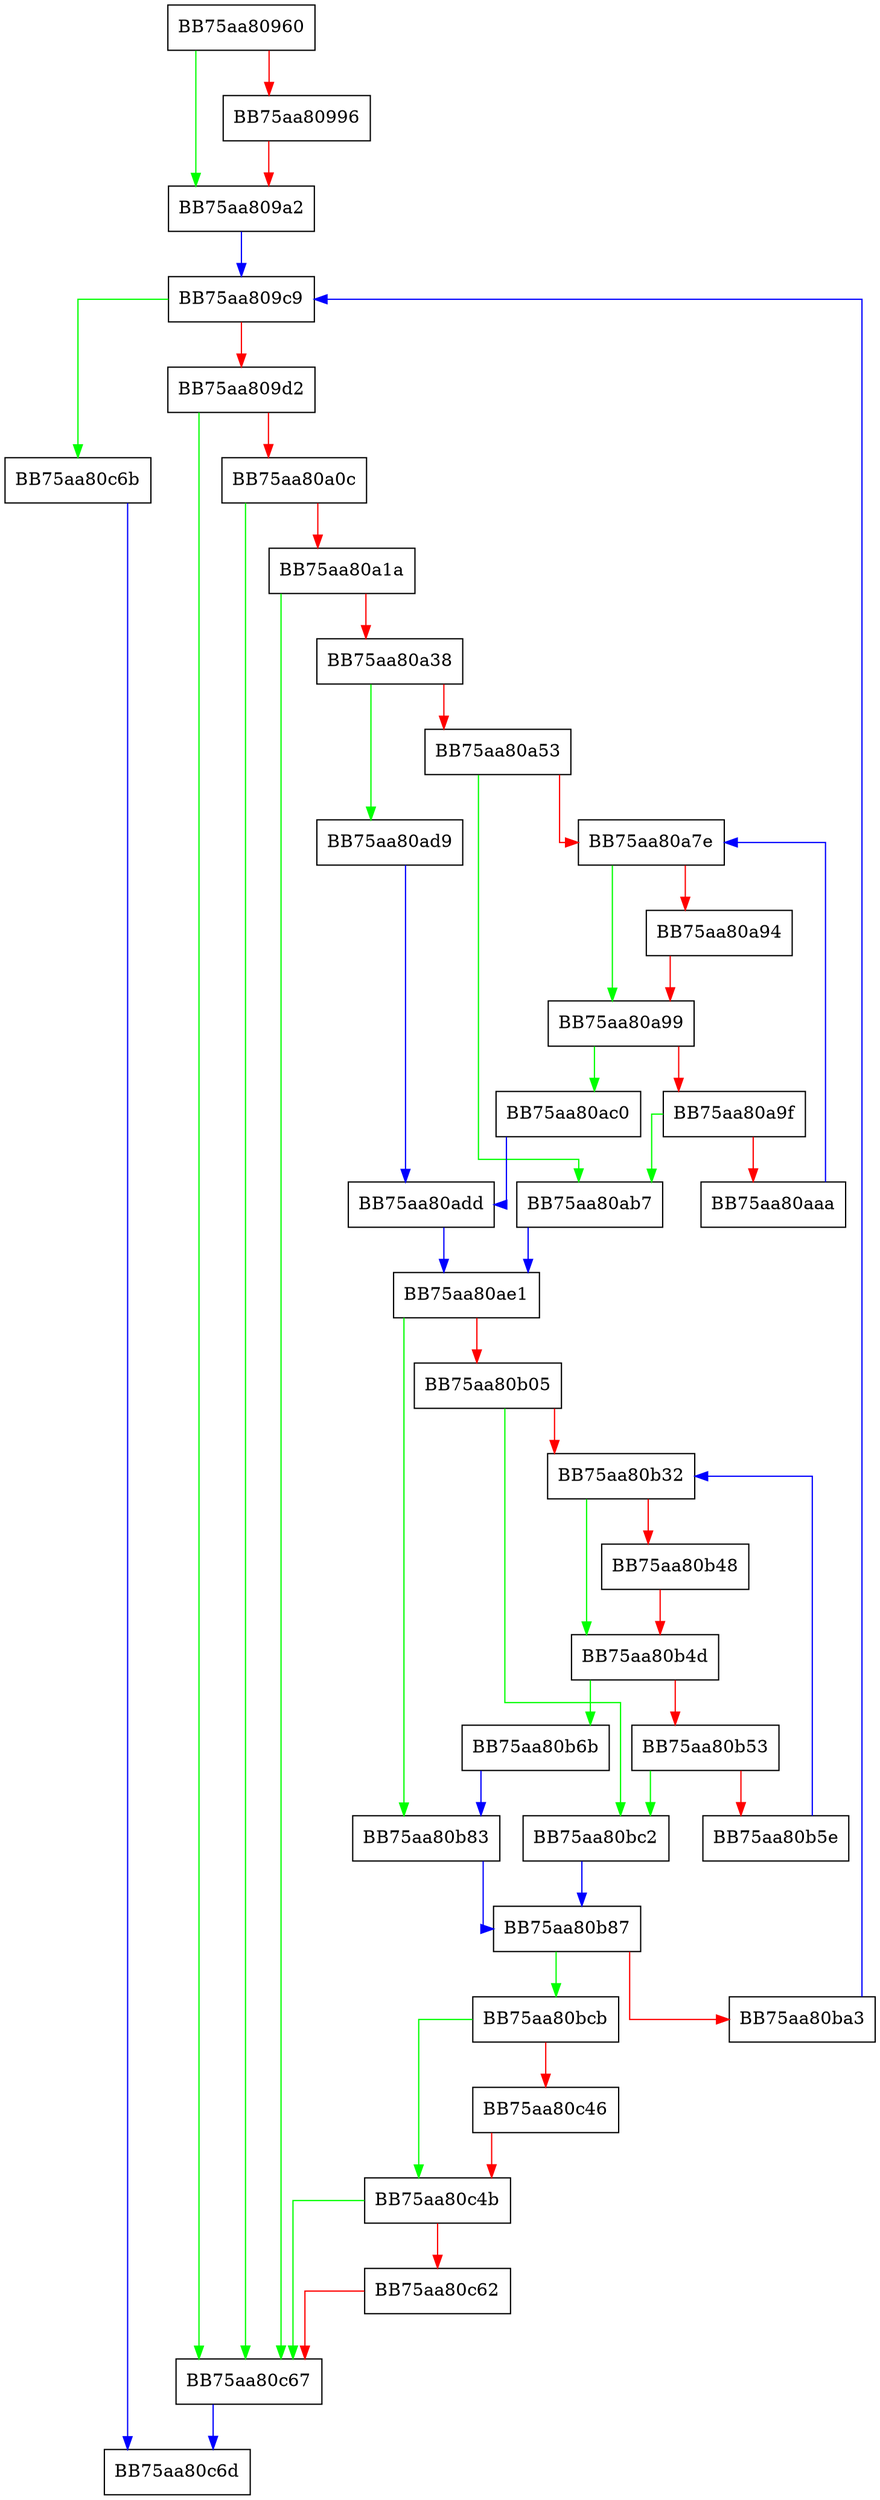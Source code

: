 digraph load_shared_pages {
  node [shape="box"];
  graph [splines=ortho];
  BB75aa80960 -> BB75aa809a2 [color="green"];
  BB75aa80960 -> BB75aa80996 [color="red"];
  BB75aa80996 -> BB75aa809a2 [color="red"];
  BB75aa809a2 -> BB75aa809c9 [color="blue"];
  BB75aa809c9 -> BB75aa80c6b [color="green"];
  BB75aa809c9 -> BB75aa809d2 [color="red"];
  BB75aa809d2 -> BB75aa80c67 [color="green"];
  BB75aa809d2 -> BB75aa80a0c [color="red"];
  BB75aa80a0c -> BB75aa80c67 [color="green"];
  BB75aa80a0c -> BB75aa80a1a [color="red"];
  BB75aa80a1a -> BB75aa80c67 [color="green"];
  BB75aa80a1a -> BB75aa80a38 [color="red"];
  BB75aa80a38 -> BB75aa80ad9 [color="green"];
  BB75aa80a38 -> BB75aa80a53 [color="red"];
  BB75aa80a53 -> BB75aa80ab7 [color="green"];
  BB75aa80a53 -> BB75aa80a7e [color="red"];
  BB75aa80a7e -> BB75aa80a99 [color="green"];
  BB75aa80a7e -> BB75aa80a94 [color="red"];
  BB75aa80a94 -> BB75aa80a99 [color="red"];
  BB75aa80a99 -> BB75aa80ac0 [color="green"];
  BB75aa80a99 -> BB75aa80a9f [color="red"];
  BB75aa80a9f -> BB75aa80ab7 [color="green"];
  BB75aa80a9f -> BB75aa80aaa [color="red"];
  BB75aa80aaa -> BB75aa80a7e [color="blue"];
  BB75aa80ab7 -> BB75aa80ae1 [color="blue"];
  BB75aa80ac0 -> BB75aa80add [color="blue"];
  BB75aa80ad9 -> BB75aa80add [color="blue"];
  BB75aa80add -> BB75aa80ae1 [color="blue"];
  BB75aa80ae1 -> BB75aa80b83 [color="green"];
  BB75aa80ae1 -> BB75aa80b05 [color="red"];
  BB75aa80b05 -> BB75aa80bc2 [color="green"];
  BB75aa80b05 -> BB75aa80b32 [color="red"];
  BB75aa80b32 -> BB75aa80b4d [color="green"];
  BB75aa80b32 -> BB75aa80b48 [color="red"];
  BB75aa80b48 -> BB75aa80b4d [color="red"];
  BB75aa80b4d -> BB75aa80b6b [color="green"];
  BB75aa80b4d -> BB75aa80b53 [color="red"];
  BB75aa80b53 -> BB75aa80bc2 [color="green"];
  BB75aa80b53 -> BB75aa80b5e [color="red"];
  BB75aa80b5e -> BB75aa80b32 [color="blue"];
  BB75aa80b6b -> BB75aa80b83 [color="blue"];
  BB75aa80b83 -> BB75aa80b87 [color="blue"];
  BB75aa80b87 -> BB75aa80bcb [color="green"];
  BB75aa80b87 -> BB75aa80ba3 [color="red"];
  BB75aa80ba3 -> BB75aa809c9 [color="blue"];
  BB75aa80bc2 -> BB75aa80b87 [color="blue"];
  BB75aa80bcb -> BB75aa80c4b [color="green"];
  BB75aa80bcb -> BB75aa80c46 [color="red"];
  BB75aa80c46 -> BB75aa80c4b [color="red"];
  BB75aa80c4b -> BB75aa80c67 [color="green"];
  BB75aa80c4b -> BB75aa80c62 [color="red"];
  BB75aa80c62 -> BB75aa80c67 [color="red"];
  BB75aa80c67 -> BB75aa80c6d [color="blue"];
  BB75aa80c6b -> BB75aa80c6d [color="blue"];
}